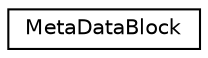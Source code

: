 digraph "Graphical Class Hierarchy"
{
  edge [fontname="Helvetica",fontsize="10",labelfontname="Helvetica",labelfontsize="10"];
  node [fontname="Helvetica",fontsize="10",shape=record];
  rankdir="LR";
  Node1 [label="MetaDataBlock",height=0.2,width=0.4,color="black", fillcolor="white", style="filled",URL="$struct_meta_data_block.html",tooltip="A struct containing a block of extraneous meta data for a texture. "];
}
